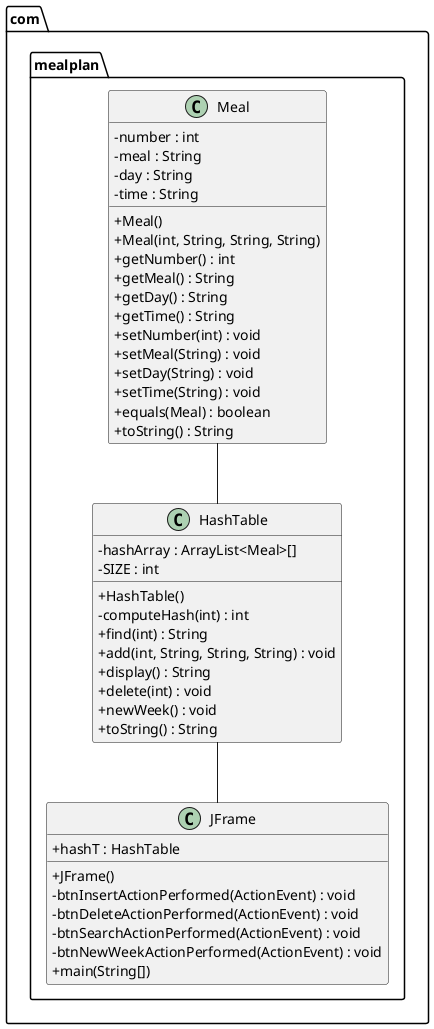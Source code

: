 @startuml
skinparam classAttributeIconSize 0
package com.mealplan {
    Meal -- HashTable
    HashTable -- JFrame

    class HashTable {
        - hashArray : ArrayList<Meal>[]
        - SIZE : int
        + HashTable()
        - computeHash(int) : int
        + find(int) : String
        + add(int, String, String, String) : void
        + display() : String
        + delete(int) : void
        + newWeek() : void
        + toString() : String
    }

    class Meal {
        - number : int
        - meal : String
        - day : String
        - time : String 
        + Meal()
        + Meal(int, String, String, String)
        + getNumber() : int
        + getMeal() : String
        + getDay() : String
        + getTime() : String
        + setNumber(int) : void
        + setMeal(String) : void
        + setDay(String) : void
        + setTime(String) : void
        + equals(Meal) : boolean
        + toString() : String
    }

    class JFrame {
        + JFrame()
        + hashT : HashTable
        - btnInsertActionPerformed(ActionEvent) : void
        - btnDeleteActionPerformed(ActionEvent) : void
        - btnSearchActionPerformed(ActionEvent) : void
        - btnNewWeekActionPerformed(ActionEvent) : void
        + main(String[])
    }
}

@enduml